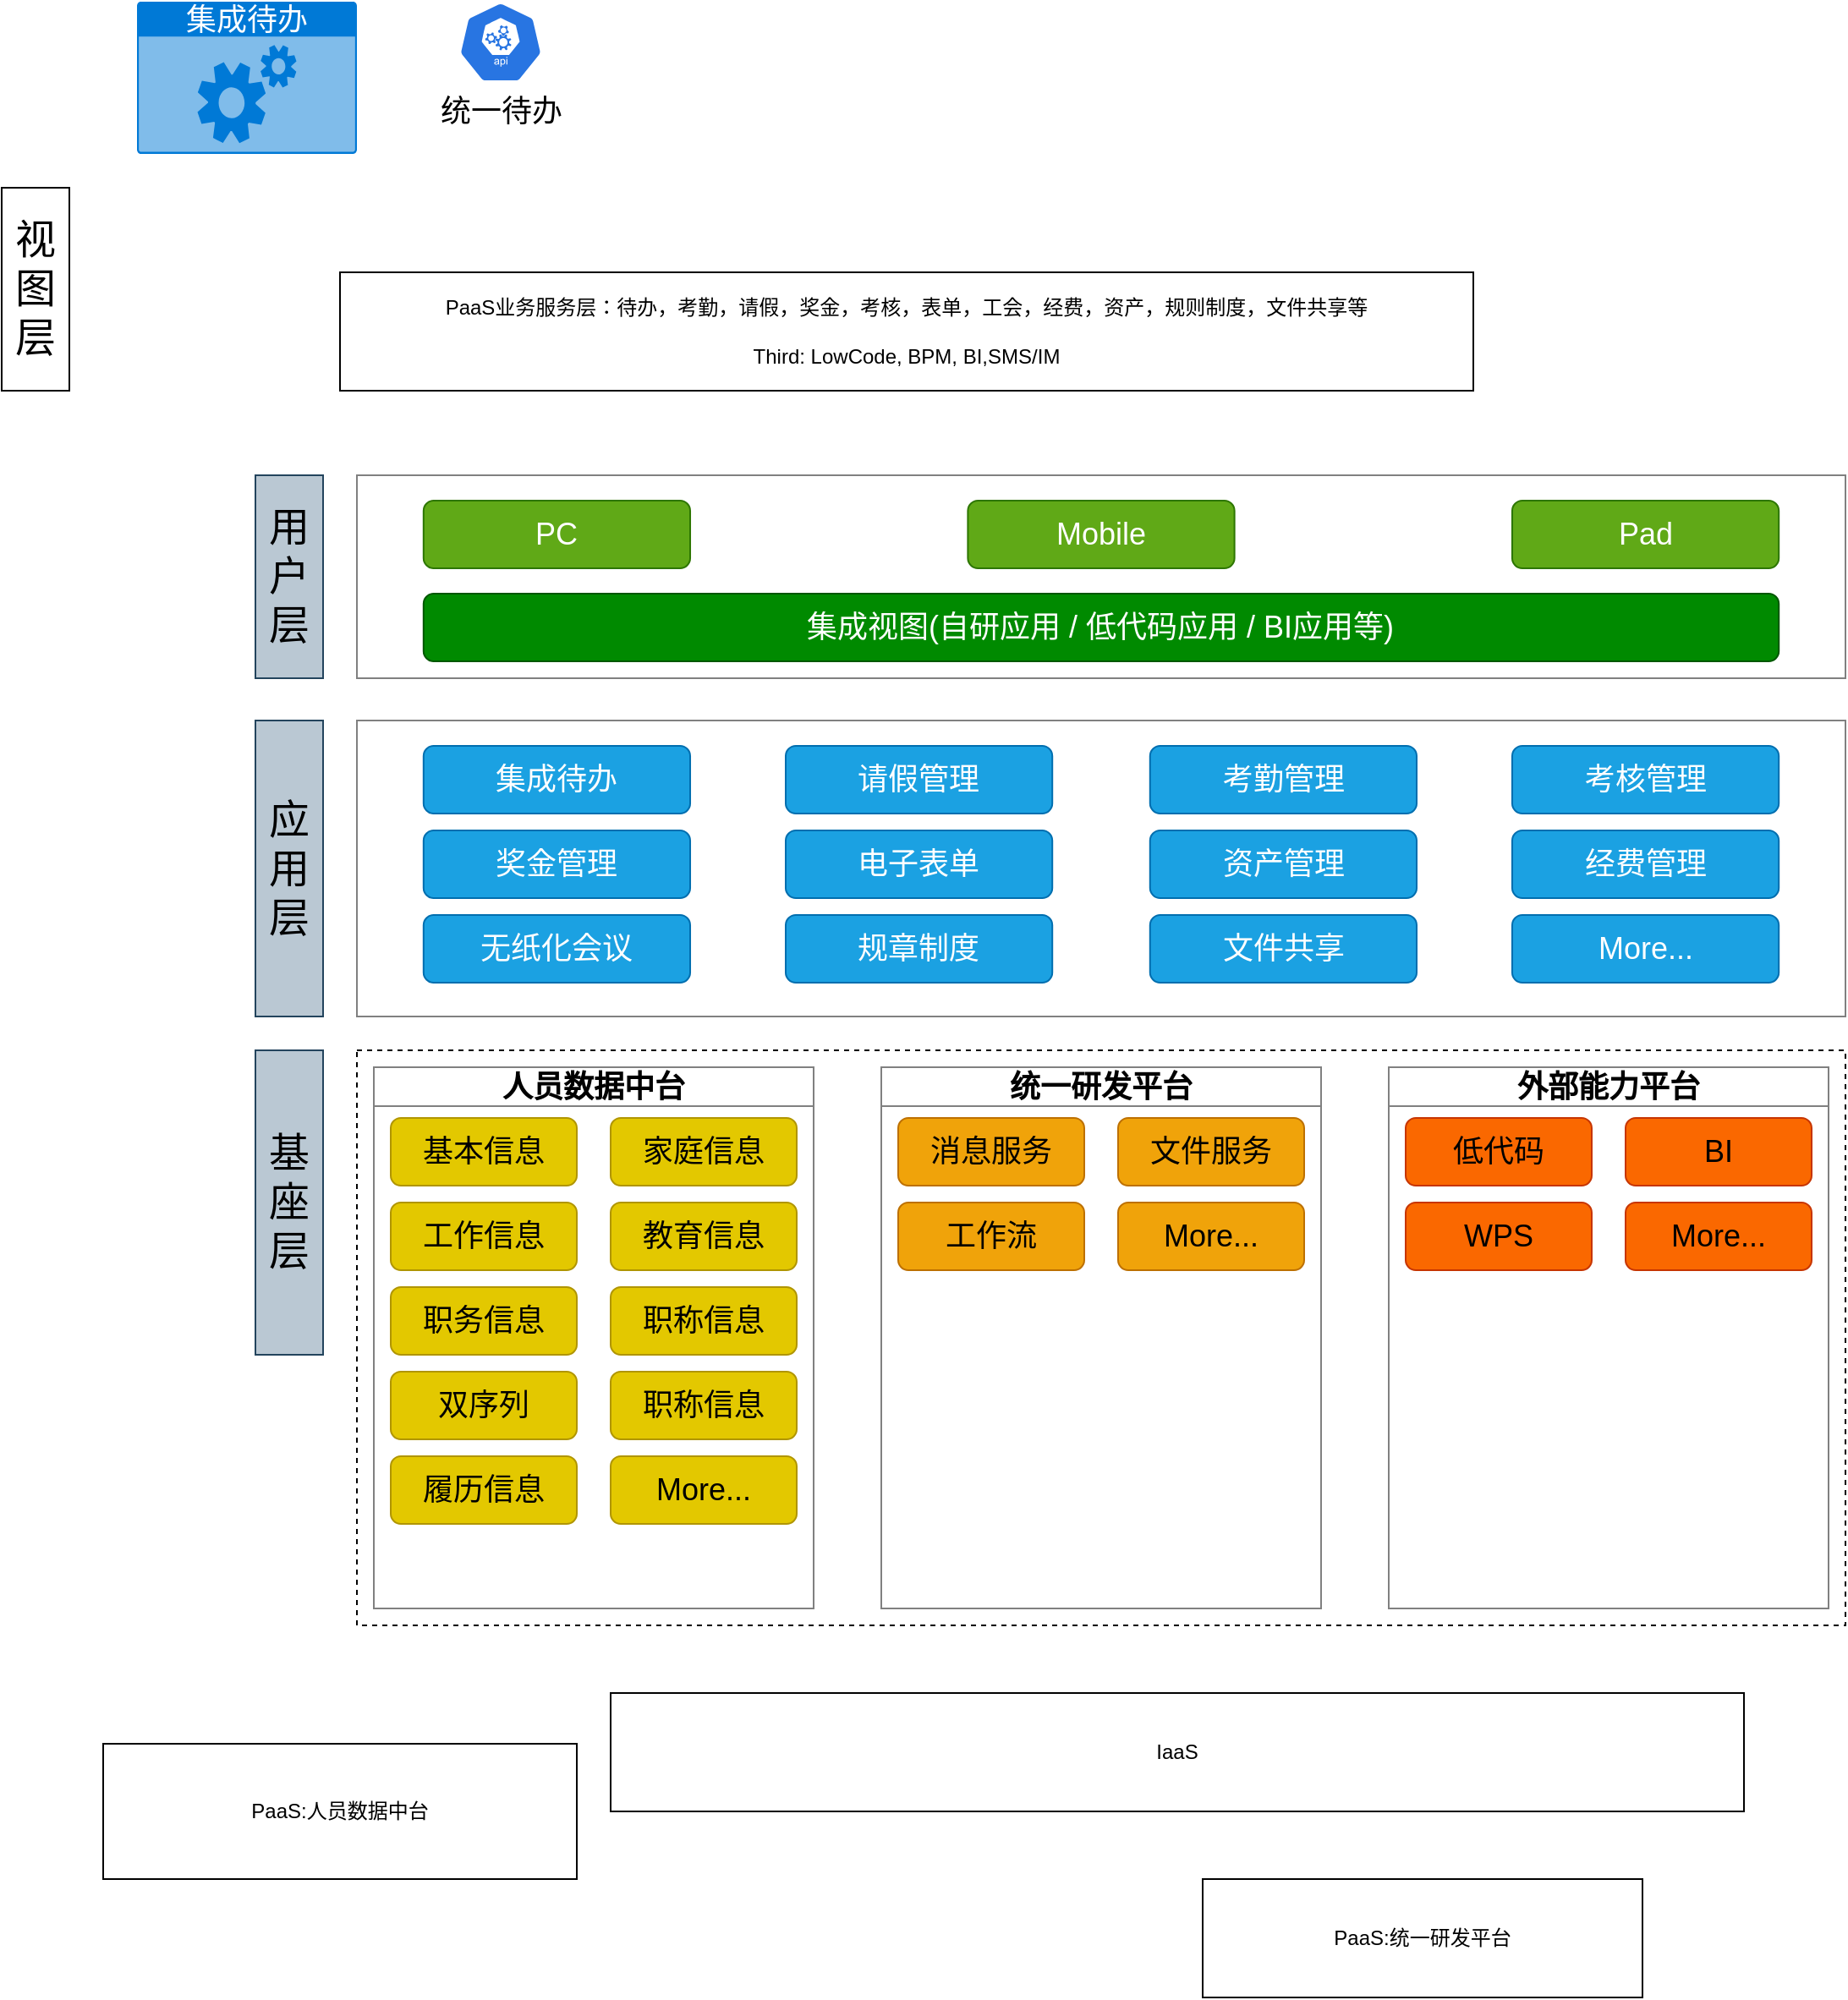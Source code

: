 <mxfile version="21.6.6" type="github">
  <diagram name="Page-1" id="RexE0t5KJpk72uqxKkzB">
    <mxGraphModel dx="1194" dy="1872" grid="1" gridSize="10" guides="1" tooltips="1" connect="1" arrows="1" fold="1" page="1" pageScale="1" pageWidth="850" pageHeight="1100" math="0" shadow="0">
      <root>
        <mxCell id="0" />
        <mxCell id="1" parent="0" />
        <mxCell id="ITDcqpuh0zd9whu8jUeQ-22" value="PaaS:人员数据中台" style="rounded=0;whiteSpace=wrap;html=1;" parent="1" vertex="1">
          <mxGeometry x="210" y="750" width="280" height="80" as="geometry" />
        </mxCell>
        <mxCell id="ITDcqpuh0zd9whu8jUeQ-24" value="PaaS:统一研发平台" style="rounded=0;whiteSpace=wrap;html=1;" parent="1" vertex="1">
          <mxGeometry x="860" y="830" width="260" height="70" as="geometry" />
        </mxCell>
        <mxCell id="ITDcqpuh0zd9whu8jUeQ-25" value="" style="rounded=0;whiteSpace=wrap;html=1;dashed=1;" parent="1" vertex="1">
          <mxGeometry x="360" y="340" width="880" height="340" as="geometry" />
        </mxCell>
        <mxCell id="823Ag8BkQwnhU8hH5zW2-1" value="IaaS" style="rounded=0;whiteSpace=wrap;html=1;" parent="1" vertex="1">
          <mxGeometry x="510" y="720" width="670" height="70" as="geometry" />
        </mxCell>
        <mxCell id="f_iQ6DCHyj7Kh1NXjfoB-3" value="&lt;font style=&quot;font-size: 24px;&quot;&gt;视图层&lt;/font&gt;" style="rounded=0;whiteSpace=wrap;html=1;" vertex="1" parent="1">
          <mxGeometry x="150" y="-170" width="40" height="120" as="geometry" />
        </mxCell>
        <mxCell id="f_iQ6DCHyj7Kh1NXjfoB-13" value="&lt;font size=&quot;5&quot;&gt;应用层&lt;/font&gt;" style="rounded=0;whiteSpace=wrap;html=1;fillColor=#bac8d3;strokeColor=#23445d;" vertex="1" parent="1">
          <mxGeometry x="300" y="145" width="40" height="175" as="geometry" />
        </mxCell>
        <mxCell id="f_iQ6DCHyj7Kh1NXjfoB-14" value="PaaS业务服务层：待办，考勤，请假，奖金，考核，表单，工会，经费，资产，规则制度，文件共享等&lt;br&gt;&lt;br&gt;Third: LowCode, BPM, BI,SMS/IM" style="rounded=0;whiteSpace=wrap;html=1;" vertex="1" parent="1">
          <mxGeometry x="350" y="-120" width="670" height="70" as="geometry" />
        </mxCell>
        <mxCell id="f_iQ6DCHyj7Kh1NXjfoB-16" value="&lt;font style=&quot;font-size: 18px;&quot;&gt;集成待办&lt;/font&gt;" style="html=1;whiteSpace=wrap;strokeColor=none;fillColor=#0079D6;labelPosition=center;verticalLabelPosition=middle;verticalAlign=top;align=center;fontSize=12;outlineConnect=0;spacingTop=-6;fontColor=#FFFFFF;sketch=0;shape=mxgraph.sitemap.services;" vertex="1" parent="1">
          <mxGeometry x="230" y="-280" width="130" height="90" as="geometry" />
        </mxCell>
        <mxCell id="f_iQ6DCHyj7Kh1NXjfoB-17" value="&lt;font style=&quot;font-size: 18px;&quot;&gt;统一待办&lt;/font&gt;" style="sketch=0;html=1;dashed=0;whitespace=wrap;fillColor=#2875E2;strokeColor=#ffffff;points=[[0.005,0.63,0],[0.1,0.2,0],[0.9,0.2,0],[0.5,0,0],[0.995,0.63,0],[0.72,0.99,0],[0.5,1,0],[0.28,0.99,0]];verticalLabelPosition=bottom;align=center;verticalAlign=top;shape=mxgraph.kubernetes.icon;prIcon=api" vertex="1" parent="1">
          <mxGeometry x="420" y="-280" width="50" height="48" as="geometry" />
        </mxCell>
        <mxCell id="f_iQ6DCHyj7Kh1NXjfoB-41" value="&lt;font size=&quot;5&quot;&gt;基座层&lt;/font&gt;" style="rounded=0;whiteSpace=wrap;html=1;fillColor=#bac8d3;strokeColor=#23445d;" vertex="1" parent="1">
          <mxGeometry x="300" y="340" width="40" height="180" as="geometry" />
        </mxCell>
        <mxCell id="f_iQ6DCHyj7Kh1NXjfoB-43" value="" style="group" vertex="1" connectable="0" parent="1">
          <mxGeometry x="360" y="145" width="880" height="175" as="geometry" />
        </mxCell>
        <mxCell id="ITDcqpuh0zd9whu8jUeQ-23" value="" style="rounded=0;whiteSpace=wrap;html=1;flipH=0;flipV=1;container=0;strokeColor=#808080;" parent="f_iQ6DCHyj7Kh1NXjfoB-43" vertex="1">
          <mxGeometry width="880" height="175" as="geometry" />
        </mxCell>
        <mxCell id="f_iQ6DCHyj7Kh1NXjfoB-25" value="&lt;font size=&quot;4&quot;&gt;集成待办&lt;/font&gt;" style="rounded=1;whiteSpace=wrap;html=1;fillColor=#1ba1e2;fontColor=#ffffff;strokeColor=#006EAF;" vertex="1" parent="f_iQ6DCHyj7Kh1NXjfoB-43">
          <mxGeometry x="39.403" y="15" width="157.612" height="40" as="geometry" />
        </mxCell>
        <mxCell id="f_iQ6DCHyj7Kh1NXjfoB-26" value="&lt;font size=&quot;4&quot;&gt;请假管理&lt;/font&gt;" style="rounded=1;whiteSpace=wrap;html=1;fillColor=#1ba1e2;fontColor=#ffffff;strokeColor=#006EAF;" vertex="1" parent="f_iQ6DCHyj7Kh1NXjfoB-43">
          <mxGeometry x="253.493" y="15" width="157.612" height="40" as="geometry" />
        </mxCell>
        <mxCell id="f_iQ6DCHyj7Kh1NXjfoB-27" value="&lt;font size=&quot;4&quot;&gt;考勤管理&lt;/font&gt;" style="rounded=1;whiteSpace=wrap;html=1;fillColor=#1ba1e2;fontColor=#ffffff;strokeColor=#006EAF;" vertex="1" parent="f_iQ6DCHyj7Kh1NXjfoB-43">
          <mxGeometry x="468.896" y="15" width="157.612" height="40" as="geometry" />
        </mxCell>
        <mxCell id="f_iQ6DCHyj7Kh1NXjfoB-28" value="&lt;font size=&quot;4&quot;&gt;考核管理&lt;/font&gt;" style="rounded=1;whiteSpace=wrap;html=1;fillColor=#1ba1e2;fontColor=#ffffff;strokeColor=#006EAF;" vertex="1" parent="f_iQ6DCHyj7Kh1NXjfoB-43">
          <mxGeometry x="682.985" y="15" width="157.612" height="40" as="geometry" />
        </mxCell>
        <mxCell id="f_iQ6DCHyj7Kh1NXjfoB-33" value="&lt;font size=&quot;4&quot;&gt;奖金管理&lt;/font&gt;" style="rounded=1;whiteSpace=wrap;html=1;fillColor=#1ba1e2;fontColor=#ffffff;strokeColor=#006EAF;" vertex="1" parent="f_iQ6DCHyj7Kh1NXjfoB-43">
          <mxGeometry x="39.403" y="65" width="157.612" height="40" as="geometry" />
        </mxCell>
        <mxCell id="f_iQ6DCHyj7Kh1NXjfoB-34" value="&lt;font size=&quot;4&quot;&gt;电子表单&lt;/font&gt;" style="rounded=1;whiteSpace=wrap;html=1;fillColor=#1ba1e2;fontColor=#ffffff;strokeColor=#006EAF;" vertex="1" parent="f_iQ6DCHyj7Kh1NXjfoB-43">
          <mxGeometry x="253.493" y="65" width="157.612" height="40" as="geometry" />
        </mxCell>
        <mxCell id="f_iQ6DCHyj7Kh1NXjfoB-35" value="&lt;font size=&quot;4&quot;&gt;资产管理&lt;/font&gt;" style="rounded=1;whiteSpace=wrap;html=1;fillColor=#1ba1e2;fontColor=#ffffff;strokeColor=#006EAF;" vertex="1" parent="f_iQ6DCHyj7Kh1NXjfoB-43">
          <mxGeometry x="468.896" y="65" width="157.612" height="40" as="geometry" />
        </mxCell>
        <mxCell id="f_iQ6DCHyj7Kh1NXjfoB-36" value="&lt;font size=&quot;4&quot;&gt;经费管理&lt;/font&gt;" style="rounded=1;whiteSpace=wrap;html=1;fillColor=#1ba1e2;fontColor=#ffffff;strokeColor=#006EAF;" vertex="1" parent="f_iQ6DCHyj7Kh1NXjfoB-43">
          <mxGeometry x="682.985" y="65" width="157.612" height="40" as="geometry" />
        </mxCell>
        <mxCell id="f_iQ6DCHyj7Kh1NXjfoB-37" value="&lt;font size=&quot;4&quot;&gt;无纸化会议&lt;/font&gt;" style="rounded=1;whiteSpace=wrap;html=1;fillColor=#1ba1e2;fontColor=#ffffff;strokeColor=#006EAF;" vertex="1" parent="f_iQ6DCHyj7Kh1NXjfoB-43">
          <mxGeometry x="39.403" y="115" width="157.612" height="40" as="geometry" />
        </mxCell>
        <mxCell id="f_iQ6DCHyj7Kh1NXjfoB-38" value="&lt;font size=&quot;4&quot;&gt;规章制度&lt;/font&gt;" style="rounded=1;whiteSpace=wrap;html=1;fillColor=#1ba1e2;fontColor=#ffffff;strokeColor=#006EAF;" vertex="1" parent="f_iQ6DCHyj7Kh1NXjfoB-43">
          <mxGeometry x="253.493" y="115" width="157.612" height="40" as="geometry" />
        </mxCell>
        <mxCell id="f_iQ6DCHyj7Kh1NXjfoB-39" value="&lt;font size=&quot;4&quot;&gt;文件共享&lt;/font&gt;" style="rounded=1;whiteSpace=wrap;html=1;fillColor=#1ba1e2;fontColor=#ffffff;strokeColor=#006EAF;" vertex="1" parent="f_iQ6DCHyj7Kh1NXjfoB-43">
          <mxGeometry x="468.896" y="115" width="157.612" height="40" as="geometry" />
        </mxCell>
        <mxCell id="f_iQ6DCHyj7Kh1NXjfoB-40" value="&lt;font size=&quot;4&quot;&gt;More...&lt;/font&gt;" style="rounded=1;whiteSpace=wrap;html=1;fillColor=#1ba1e2;fontColor=#ffffff;strokeColor=#006EAF;" vertex="1" parent="f_iQ6DCHyj7Kh1NXjfoB-43">
          <mxGeometry x="682.985" y="115" width="157.612" height="40" as="geometry" />
        </mxCell>
        <mxCell id="f_iQ6DCHyj7Kh1NXjfoB-2" value="&lt;font size=&quot;5&quot;&gt;用户层&lt;/font&gt;" style="rounded=0;whiteSpace=wrap;html=1;fillColor=#bac8d3;strokeColor=#23445d;" vertex="1" parent="1">
          <mxGeometry x="300" width="40" height="120" as="geometry" />
        </mxCell>
        <mxCell id="f_iQ6DCHyj7Kh1NXjfoB-44" value="" style="group" vertex="1" connectable="0" parent="1">
          <mxGeometry x="360" width="880" height="120" as="geometry" />
        </mxCell>
        <mxCell id="823Ag8BkQwnhU8hH5zW2-2" value="" style="rounded=0;whiteSpace=wrap;html=1;strokeColor=#808080;" parent="f_iQ6DCHyj7Kh1NXjfoB-44" vertex="1">
          <mxGeometry width="880" height="120" as="geometry" />
        </mxCell>
        <mxCell id="f_iQ6DCHyj7Kh1NXjfoB-7" value="&lt;font size=&quot;4&quot;&gt;PC&lt;/font&gt;" style="rounded=1;whiteSpace=wrap;html=1;fillColor=#60a917;fontColor=#ffffff;strokeColor=#2D7600;" vertex="1" parent="f_iQ6DCHyj7Kh1NXjfoB-44">
          <mxGeometry x="39.403" y="15" width="157.612" height="40" as="geometry" />
        </mxCell>
        <mxCell id="f_iQ6DCHyj7Kh1NXjfoB-8" value="&lt;font size=&quot;4&quot;&gt;Mobile&lt;/font&gt;" style="rounded=1;whiteSpace=wrap;html=1;fillColor=#60a917;fontColor=#ffffff;strokeColor=#2D7600;" vertex="1" parent="f_iQ6DCHyj7Kh1NXjfoB-44">
          <mxGeometry x="361.194" y="15" width="157.612" height="40" as="geometry" />
        </mxCell>
        <mxCell id="f_iQ6DCHyj7Kh1NXjfoB-9" value="&lt;font size=&quot;4&quot;&gt;Pad&lt;/font&gt;" style="rounded=1;whiteSpace=wrap;html=1;fillColor=#60a917;fontColor=#ffffff;strokeColor=#2D7600;" vertex="1" parent="f_iQ6DCHyj7Kh1NXjfoB-44">
          <mxGeometry x="682.985" y="15" width="157.612" height="40" as="geometry" />
        </mxCell>
        <mxCell id="f_iQ6DCHyj7Kh1NXjfoB-11" value="&lt;font size=&quot;4&quot;&gt;集成视图(自研应用 / 低代码应用 / BI应用等)&lt;/font&gt;" style="rounded=1;whiteSpace=wrap;html=1;fillColor=#008a00;fontColor=#ffffff;strokeColor=#005700;" vertex="1" parent="f_iQ6DCHyj7Kh1NXjfoB-44">
          <mxGeometry x="39.403" y="70" width="801.194" height="40" as="geometry" />
        </mxCell>
        <mxCell id="f_iQ6DCHyj7Kh1NXjfoB-45" value="&lt;font style=&quot;font-size: 18px;&quot;&gt;人员数据中台&lt;/font&gt;" style="swimlane;whiteSpace=wrap;html=1;startSize=23;strokeColor=#808080;" vertex="1" parent="1">
          <mxGeometry x="370" y="350" width="260" height="320" as="geometry">
            <mxRectangle x="370" y="350" width="150" height="30" as="alternateBounds" />
          </mxGeometry>
        </mxCell>
        <mxCell id="f_iQ6DCHyj7Kh1NXjfoB-53" value="&lt;font size=&quot;4&quot;&gt;家庭信息&lt;/font&gt;" style="rounded=1;whiteSpace=wrap;html=1;fillColor=#e3c800;strokeColor=#B09500;fontColor=#000000;" vertex="1" parent="f_iQ6DCHyj7Kh1NXjfoB-45">
          <mxGeometry x="140" y="30" width="110" height="40" as="geometry" />
        </mxCell>
        <mxCell id="f_iQ6DCHyj7Kh1NXjfoB-66" value="&lt;font size=&quot;4&quot;&gt;职称信息&lt;/font&gt;" style="rounded=1;whiteSpace=wrap;html=1;fillColor=#e3c800;strokeColor=#B09500;fontColor=#000000;" vertex="1" parent="f_iQ6DCHyj7Kh1NXjfoB-45">
          <mxGeometry x="140" y="180" width="110" height="40" as="geometry" />
        </mxCell>
        <mxCell id="f_iQ6DCHyj7Kh1NXjfoB-67" value="&lt;font size=&quot;4&quot;&gt;双序列&lt;/font&gt;" style="rounded=1;whiteSpace=wrap;html=1;fillColor=#e3c800;strokeColor=#B09500;fontColor=#000000;" vertex="1" parent="f_iQ6DCHyj7Kh1NXjfoB-45">
          <mxGeometry x="10" y="180" width="110" height="40" as="geometry" />
        </mxCell>
        <mxCell id="f_iQ6DCHyj7Kh1NXjfoB-50" value="&lt;font size=&quot;4&quot;&gt;统一研发平台&lt;/font&gt;" style="swimlane;whiteSpace=wrap;html=1;startSize=23;strokeColor=#808080;" vertex="1" parent="1">
          <mxGeometry x="670" y="350" width="260" height="320" as="geometry">
            <mxRectangle x="370" y="350" width="150" height="30" as="alternateBounds" />
          </mxGeometry>
        </mxCell>
        <mxCell id="f_iQ6DCHyj7Kh1NXjfoB-68" value="&lt;font size=&quot;4&quot;&gt;More...&lt;/font&gt;" style="rounded=1;whiteSpace=wrap;html=1;fillColor=#f0a30a;strokeColor=#BD7000;fontColor=#000000;" vertex="1" parent="f_iQ6DCHyj7Kh1NXjfoB-50">
          <mxGeometry x="140" y="80" width="110" height="40" as="geometry" />
        </mxCell>
        <mxCell id="f_iQ6DCHyj7Kh1NXjfoB-69" value="&lt;font size=&quot;4&quot;&gt;工作流&lt;/font&gt;" style="rounded=1;whiteSpace=wrap;html=1;fillColor=#f0a30a;strokeColor=#BD7000;fontColor=#000000;" vertex="1" parent="f_iQ6DCHyj7Kh1NXjfoB-50">
          <mxGeometry x="10" y="80" width="110" height="40" as="geometry" />
        </mxCell>
        <mxCell id="f_iQ6DCHyj7Kh1NXjfoB-51" value="&lt;font size=&quot;4&quot;&gt;外部能力平台&lt;/font&gt;" style="swimlane;whiteSpace=wrap;html=1;startSize=23;strokeColor=#808080;" vertex="1" parent="1">
          <mxGeometry x="970" y="350" width="260" height="320" as="geometry">
            <mxRectangle x="370" y="350" width="150" height="30" as="alternateBounds" />
          </mxGeometry>
        </mxCell>
        <mxCell id="f_iQ6DCHyj7Kh1NXjfoB-52" value="&lt;font size=&quot;4&quot;&gt;基本信息&lt;/font&gt;" style="rounded=1;whiteSpace=wrap;html=1;fillColor=#e3c800;strokeColor=#B09500;fontColor=#000000;" vertex="1" parent="1">
          <mxGeometry x="380" y="380" width="110" height="40" as="geometry" />
        </mxCell>
        <mxCell id="f_iQ6DCHyj7Kh1NXjfoB-56" value="&lt;font size=&quot;4&quot;&gt;文件服务&lt;/font&gt;" style="rounded=1;whiteSpace=wrap;html=1;fillColor=#f0a30a;strokeColor=#BD7000;fontColor=#000000;" vertex="1" parent="1">
          <mxGeometry x="810" y="380" width="110" height="40" as="geometry" />
        </mxCell>
        <mxCell id="f_iQ6DCHyj7Kh1NXjfoB-57" value="&lt;font size=&quot;4&quot;&gt;消息服务&lt;/font&gt;" style="rounded=1;whiteSpace=wrap;html=1;fillColor=#f0a30a;strokeColor=#BD7000;fontColor=#000000;" vertex="1" parent="1">
          <mxGeometry x="680" y="380" width="110" height="40" as="geometry" />
        </mxCell>
        <mxCell id="f_iQ6DCHyj7Kh1NXjfoB-60" value="&lt;font size=&quot;4&quot;&gt;BI&lt;/font&gt;" style="rounded=1;whiteSpace=wrap;html=1;fillColor=#fa6800;fontColor=#000000;strokeColor=#C73500;" vertex="1" parent="1">
          <mxGeometry x="1110" y="380" width="110" height="40" as="geometry" />
        </mxCell>
        <mxCell id="f_iQ6DCHyj7Kh1NXjfoB-61" value="&lt;font size=&quot;4&quot;&gt;低代码&lt;/font&gt;" style="rounded=1;whiteSpace=wrap;html=1;fillColor=#fa6800;fontColor=#000000;strokeColor=#C73500;" vertex="1" parent="1">
          <mxGeometry x="980" y="380" width="110" height="40" as="geometry" />
        </mxCell>
        <mxCell id="f_iQ6DCHyj7Kh1NXjfoB-62" value="&lt;font size=&quot;4&quot;&gt;教育信息&lt;/font&gt;" style="rounded=1;whiteSpace=wrap;html=1;fillColor=#e3c800;strokeColor=#B09500;fontColor=#000000;" vertex="1" parent="1">
          <mxGeometry x="510" y="430" width="110" height="40" as="geometry" />
        </mxCell>
        <mxCell id="f_iQ6DCHyj7Kh1NXjfoB-63" value="&lt;font size=&quot;4&quot;&gt;工作信息&lt;/font&gt;" style="rounded=1;whiteSpace=wrap;html=1;fillColor=#e3c800;strokeColor=#B09500;fontColor=#000000;" vertex="1" parent="1">
          <mxGeometry x="380" y="430" width="110" height="40" as="geometry" />
        </mxCell>
        <mxCell id="f_iQ6DCHyj7Kh1NXjfoB-64" value="&lt;font size=&quot;4&quot;&gt;职称信息&lt;/font&gt;" style="rounded=1;whiteSpace=wrap;html=1;fillColor=#e3c800;strokeColor=#B09500;fontColor=#000000;" vertex="1" parent="1">
          <mxGeometry x="510" y="480" width="110" height="40" as="geometry" />
        </mxCell>
        <mxCell id="f_iQ6DCHyj7Kh1NXjfoB-65" value="&lt;font size=&quot;4&quot;&gt;职务信息&lt;/font&gt;" style="rounded=1;whiteSpace=wrap;html=1;fillColor=#e3c800;strokeColor=#B09500;fontColor=#000000;" vertex="1" parent="1">
          <mxGeometry x="380" y="480" width="110" height="40" as="geometry" />
        </mxCell>
        <mxCell id="f_iQ6DCHyj7Kh1NXjfoB-70" value="&lt;font size=&quot;4&quot;&gt;More...&lt;/font&gt;" style="rounded=1;whiteSpace=wrap;html=1;fillColor=#e3c800;strokeColor=#B09500;fontColor=#000000;" vertex="1" parent="1">
          <mxGeometry x="510" y="580" width="110" height="40" as="geometry" />
        </mxCell>
        <mxCell id="f_iQ6DCHyj7Kh1NXjfoB-71" value="&lt;font size=&quot;4&quot;&gt;履历信息&lt;/font&gt;" style="rounded=1;whiteSpace=wrap;html=1;fillColor=#e3c800;strokeColor=#B09500;fontColor=#000000;" vertex="1" parent="1">
          <mxGeometry x="380" y="580" width="110" height="40" as="geometry" />
        </mxCell>
        <mxCell id="f_iQ6DCHyj7Kh1NXjfoB-72" value="&lt;font size=&quot;4&quot;&gt;More...&lt;/font&gt;" style="rounded=1;whiteSpace=wrap;html=1;fillColor=#fa6800;fontColor=#000000;strokeColor=#C73500;" vertex="1" parent="1">
          <mxGeometry x="1110" y="430" width="110" height="40" as="geometry" />
        </mxCell>
        <mxCell id="f_iQ6DCHyj7Kh1NXjfoB-73" value="&lt;font size=&quot;4&quot;&gt;WPS&lt;/font&gt;" style="rounded=1;whiteSpace=wrap;html=1;fillColor=#fa6800;fontColor=#000000;strokeColor=#C73500;" vertex="1" parent="1">
          <mxGeometry x="980" y="430" width="110" height="40" as="geometry" />
        </mxCell>
      </root>
    </mxGraphModel>
  </diagram>
</mxfile>
